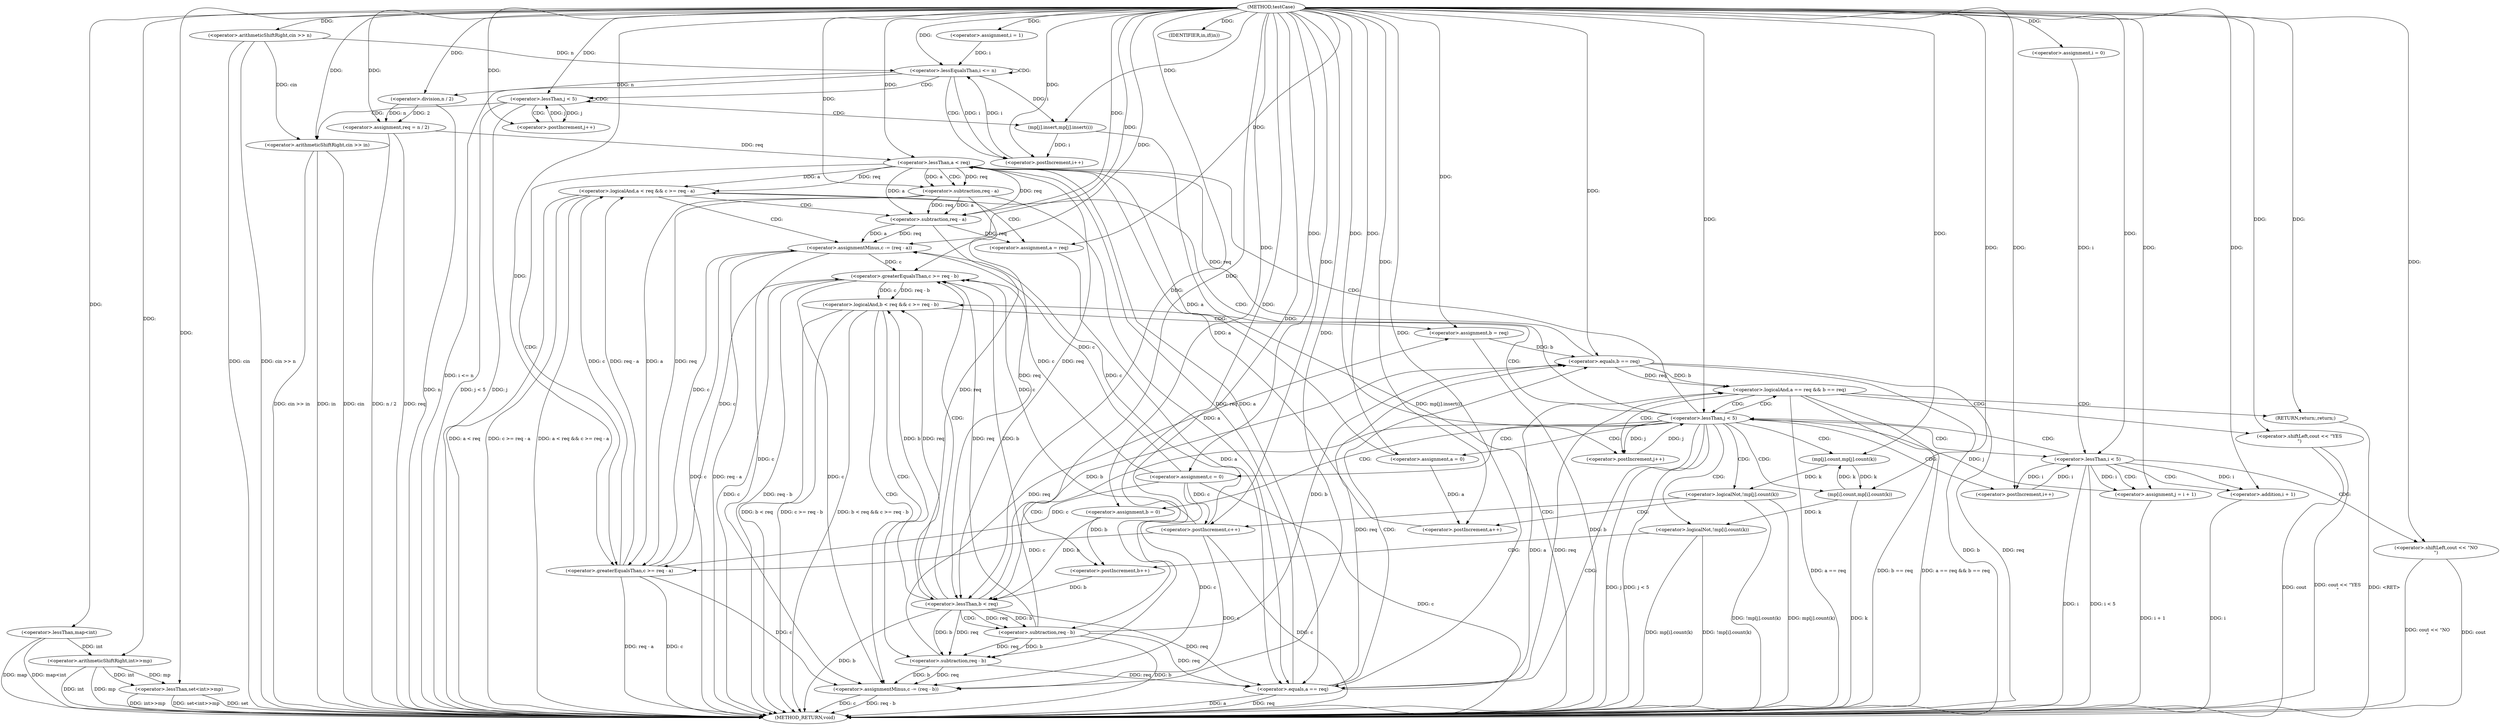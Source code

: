 digraph "testCase" {  
"1000101" [label = "(METHOD,testCase)" ]
"1000262" [label = "(METHOD_RETURN,void)" ]
"1000104" [label = "(<operator>.arithmeticShiftRight,cin >> n)" ]
"1000150" [label = "(<operator>.assignment,req = n / 2)" ]
"1000259" [label = "(<operator>.shiftLeft,cout << \"NO\n\")" ]
"1000108" [label = "(<operator>.lessThan,map<int)" ]
"1000111" [label = "(<operator>.lessThan,set<int>>mp)" ]
"1000118" [label = "(<operator>.assignment,i = 1)" ]
"1000121" [label = "(<operator>.lessEqualsThan,i <= n)" ]
"1000124" [label = "(<operator>.postIncrement,i++)" ]
"1000157" [label = "(<operator>.assignment,i = 0)" ]
"1000160" [label = "(<operator>.lessThan,i < 5)" ]
"1000163" [label = "(<operator>.postIncrement,i++)" ]
"1000152" [label = "(<operator>.division,n / 2)" ]
"1000113" [label = "(<operator>.arithmeticShiftRight,int>>mp)" ]
"1000133" [label = "(<operator>.lessThan,j < 5)" ]
"1000136" [label = "(<operator>.postIncrement,j++)" ]
"1000168" [label = "(<operator>.assignment,j = i + 1)" ]
"1000173" [label = "(<operator>.lessThan,j < 5)" ]
"1000176" [label = "(<operator>.postIncrement,j++)" ]
"1000139" [label = "(<operator>.arithmeticShiftRight,cin >> in)" ]
"1000143" [label = "(IDENTIFIER,in,if(in))" ]
"1000144" [label = "(mp[j].insert,mp[j].insert(i))" ]
"1000170" [label = "(<operator>.addition,i + 1)" ]
"1000180" [label = "(<operator>.assignment,a = 0)" ]
"1000203" [label = "(<operator>.logicalNot,!mp[i].count(k))" ]
"1000206" [label = "(<operator>.postIncrement,b++)" ]
"1000209" [label = "(<operator>.logicalAnd,a < req && c >= req - a)" ]
"1000228" [label = "(<operator>.logicalAnd,b < req && c >= req - b)" ]
"1000247" [label = "(<operator>.logicalAnd,a == req && b == req)" ]
"1000184" [label = "(<operator>.assignment,b = 0)" ]
"1000187" [label = "(<operator>.assignment,c = 0)" ]
"1000193" [label = "(<operator>.logicalNot,!mp[j].count(k))" ]
"1000196" [label = "(<operator>.postIncrement,a++)" ]
"1000219" [label = "(<operator>.assignmentMinus,c -= (req - a))" ]
"1000224" [label = "(<operator>.assignment,a = req)" ]
"1000238" [label = "(<operator>.assignmentMinus,c -= (req - b))" ]
"1000243" [label = "(<operator>.assignment,b = req)" ]
"1000255" [label = "(<operator>.shiftLeft,cout << \"YES\n\")" ]
"1000258" [label = "(RETURN,return;,return;)" ]
"1000199" [label = "(<operator>.postIncrement,c++)" ]
"1000204" [label = "(mp[i].count,mp[i].count(k))" ]
"1000210" [label = "(<operator>.lessThan,a < req)" ]
"1000213" [label = "(<operator>.greaterEqualsThan,c >= req - a)" ]
"1000229" [label = "(<operator>.lessThan,b < req)" ]
"1000232" [label = "(<operator>.greaterEqualsThan,c >= req - b)" ]
"1000248" [label = "(<operator>.equals,a == req)" ]
"1000251" [label = "(<operator>.equals,b == req)" ]
"1000194" [label = "(mp[j].count,mp[j].count(k))" ]
"1000215" [label = "(<operator>.subtraction,req - a)" ]
"1000221" [label = "(<operator>.subtraction,req - a)" ]
"1000234" [label = "(<operator>.subtraction,req - b)" ]
"1000240" [label = "(<operator>.subtraction,req - b)" ]
  "1000258" -> "1000262"  [ label = "DDG: <RET>"] 
  "1000104" -> "1000262"  [ label = "DDG: cin"] 
  "1000104" -> "1000262"  [ label = "DDG: cin >> n"] 
  "1000108" -> "1000262"  [ label = "DDG: map<int"] 
  "1000113" -> "1000262"  [ label = "DDG: int"] 
  "1000111" -> "1000262"  [ label = "DDG: int>>mp"] 
  "1000111" -> "1000262"  [ label = "DDG: set<int>>mp"] 
  "1000121" -> "1000262"  [ label = "DDG: i <= n"] 
  "1000150" -> "1000262"  [ label = "DDG: req"] 
  "1000152" -> "1000262"  [ label = "DDG: n"] 
  "1000150" -> "1000262"  [ label = "DDG: n / 2"] 
  "1000160" -> "1000262"  [ label = "DDG: i"] 
  "1000160" -> "1000262"  [ label = "DDG: i < 5"] 
  "1000259" -> "1000262"  [ label = "DDG: cout"] 
  "1000259" -> "1000262"  [ label = "DDG: cout << \"NO\n\""] 
  "1000170" -> "1000262"  [ label = "DDG: i"] 
  "1000168" -> "1000262"  [ label = "DDG: i + 1"] 
  "1000173" -> "1000262"  [ label = "DDG: j"] 
  "1000173" -> "1000262"  [ label = "DDG: j < 5"] 
  "1000187" -> "1000262"  [ label = "DDG: c"] 
  "1000193" -> "1000262"  [ label = "DDG: mp[j].count(k)"] 
  "1000193" -> "1000262"  [ label = "DDG: !mp[j].count(k)"] 
  "1000199" -> "1000262"  [ label = "DDG: c"] 
  "1000204" -> "1000262"  [ label = "DDG: k"] 
  "1000203" -> "1000262"  [ label = "DDG: mp[i].count(k)"] 
  "1000203" -> "1000262"  [ label = "DDG: !mp[i].count(k)"] 
  "1000209" -> "1000262"  [ label = "DDG: a < req"] 
  "1000213" -> "1000262"  [ label = "DDG: c"] 
  "1000213" -> "1000262"  [ label = "DDG: req - a"] 
  "1000209" -> "1000262"  [ label = "DDG: c >= req - a"] 
  "1000209" -> "1000262"  [ label = "DDG: a < req && c >= req - a"] 
  "1000219" -> "1000262"  [ label = "DDG: c"] 
  "1000219" -> "1000262"  [ label = "DDG: req - a"] 
  "1000229" -> "1000262"  [ label = "DDG: b"] 
  "1000228" -> "1000262"  [ label = "DDG: b < req"] 
  "1000232" -> "1000262"  [ label = "DDG: c"] 
  "1000234" -> "1000262"  [ label = "DDG: b"] 
  "1000232" -> "1000262"  [ label = "DDG: req - b"] 
  "1000228" -> "1000262"  [ label = "DDG: c >= req - b"] 
  "1000228" -> "1000262"  [ label = "DDG: b < req && c >= req - b"] 
  "1000238" -> "1000262"  [ label = "DDG: c"] 
  "1000238" -> "1000262"  [ label = "DDG: req - b"] 
  "1000243" -> "1000262"  [ label = "DDG: b"] 
  "1000248" -> "1000262"  [ label = "DDG: a"] 
  "1000248" -> "1000262"  [ label = "DDG: req"] 
  "1000247" -> "1000262"  [ label = "DDG: a == req"] 
  "1000251" -> "1000262"  [ label = "DDG: b"] 
  "1000251" -> "1000262"  [ label = "DDG: req"] 
  "1000247" -> "1000262"  [ label = "DDG: b == req"] 
  "1000247" -> "1000262"  [ label = "DDG: a == req && b == req"] 
  "1000255" -> "1000262"  [ label = "DDG: cout"] 
  "1000255" -> "1000262"  [ label = "DDG: cout << \"YES\n\""] 
  "1000133" -> "1000262"  [ label = "DDG: j"] 
  "1000133" -> "1000262"  [ label = "DDG: j < 5"] 
  "1000139" -> "1000262"  [ label = "DDG: cin"] 
  "1000139" -> "1000262"  [ label = "DDG: cin >> in"] 
  "1000144" -> "1000262"  [ label = "DDG: mp[j].insert(i)"] 
  "1000111" -> "1000262"  [ label = "DDG: set"] 
  "1000139" -> "1000262"  [ label = "DDG: in"] 
  "1000108" -> "1000262"  [ label = "DDG: map"] 
  "1000113" -> "1000262"  [ label = "DDG: mp"] 
  "1000152" -> "1000150"  [ label = "DDG: 2"] 
  "1000152" -> "1000150"  [ label = "DDG: n"] 
  "1000101" -> "1000104"  [ label = "DDG: "] 
  "1000101" -> "1000118"  [ label = "DDG: "] 
  "1000101" -> "1000150"  [ label = "DDG: "] 
  "1000101" -> "1000157"  [ label = "DDG: "] 
  "1000101" -> "1000259"  [ label = "DDG: "] 
  "1000101" -> "1000108"  [ label = "DDG: "] 
  "1000101" -> "1000111"  [ label = "DDG: "] 
  "1000113" -> "1000111"  [ label = "DDG: mp"] 
  "1000113" -> "1000111"  [ label = "DDG: int"] 
  "1000118" -> "1000121"  [ label = "DDG: i"] 
  "1000124" -> "1000121"  [ label = "DDG: i"] 
  "1000101" -> "1000121"  [ label = "DDG: "] 
  "1000104" -> "1000121"  [ label = "DDG: n"] 
  "1000121" -> "1000124"  [ label = "DDG: i"] 
  "1000144" -> "1000124"  [ label = "DDG: i"] 
  "1000101" -> "1000124"  [ label = "DDG: "] 
  "1000121" -> "1000152"  [ label = "DDG: n"] 
  "1000101" -> "1000152"  [ label = "DDG: "] 
  "1000157" -> "1000160"  [ label = "DDG: i"] 
  "1000163" -> "1000160"  [ label = "DDG: i"] 
  "1000101" -> "1000160"  [ label = "DDG: "] 
  "1000101" -> "1000163"  [ label = "DDG: "] 
  "1000160" -> "1000163"  [ label = "DDG: i"] 
  "1000108" -> "1000113"  [ label = "DDG: int"] 
  "1000101" -> "1000113"  [ label = "DDG: "] 
  "1000160" -> "1000168"  [ label = "DDG: i"] 
  "1000101" -> "1000168"  [ label = "DDG: "] 
  "1000136" -> "1000133"  [ label = "DDG: j"] 
  "1000101" -> "1000133"  [ label = "DDG: "] 
  "1000133" -> "1000136"  [ label = "DDG: j"] 
  "1000101" -> "1000136"  [ label = "DDG: "] 
  "1000168" -> "1000173"  [ label = "DDG: j"] 
  "1000176" -> "1000173"  [ label = "DDG: j"] 
  "1000101" -> "1000173"  [ label = "DDG: "] 
  "1000173" -> "1000176"  [ label = "DDG: j"] 
  "1000101" -> "1000176"  [ label = "DDG: "] 
  "1000104" -> "1000139"  [ label = "DDG: cin"] 
  "1000101" -> "1000139"  [ label = "DDG: "] 
  "1000101" -> "1000143"  [ label = "DDG: "] 
  "1000160" -> "1000170"  [ label = "DDG: i"] 
  "1000101" -> "1000170"  [ label = "DDG: "] 
  "1000101" -> "1000180"  [ label = "DDG: "] 
  "1000121" -> "1000144"  [ label = "DDG: i"] 
  "1000101" -> "1000144"  [ label = "DDG: "] 
  "1000101" -> "1000184"  [ label = "DDG: "] 
  "1000101" -> "1000187"  [ label = "DDG: "] 
  "1000204" -> "1000203"  [ label = "DDG: k"] 
  "1000184" -> "1000206"  [ label = "DDG: b"] 
  "1000101" -> "1000206"  [ label = "DDG: "] 
  "1000210" -> "1000209"  [ label = "DDG: req"] 
  "1000210" -> "1000209"  [ label = "DDG: a"] 
  "1000213" -> "1000209"  [ label = "DDG: req - a"] 
  "1000213" -> "1000209"  [ label = "DDG: c"] 
  "1000221" -> "1000219"  [ label = "DDG: req"] 
  "1000221" -> "1000219"  [ label = "DDG: a"] 
  "1000221" -> "1000224"  [ label = "DDG: req"] 
  "1000101" -> "1000224"  [ label = "DDG: "] 
  "1000229" -> "1000228"  [ label = "DDG: req"] 
  "1000229" -> "1000228"  [ label = "DDG: b"] 
  "1000232" -> "1000228"  [ label = "DDG: req - b"] 
  "1000232" -> "1000228"  [ label = "DDG: c"] 
  "1000240" -> "1000238"  [ label = "DDG: b"] 
  "1000240" -> "1000238"  [ label = "DDG: req"] 
  "1000240" -> "1000243"  [ label = "DDG: req"] 
  "1000101" -> "1000243"  [ label = "DDG: "] 
  "1000248" -> "1000247"  [ label = "DDG: req"] 
  "1000248" -> "1000247"  [ label = "DDG: a"] 
  "1000251" -> "1000247"  [ label = "DDG: req"] 
  "1000251" -> "1000247"  [ label = "DDG: b"] 
  "1000101" -> "1000258"  [ label = "DDG: "] 
  "1000194" -> "1000193"  [ label = "DDG: k"] 
  "1000180" -> "1000196"  [ label = "DDG: a"] 
  "1000101" -> "1000196"  [ label = "DDG: "] 
  "1000194" -> "1000204"  [ label = "DDG: k"] 
  "1000101" -> "1000204"  [ label = "DDG: "] 
  "1000180" -> "1000210"  [ label = "DDG: a"] 
  "1000196" -> "1000210"  [ label = "DDG: a"] 
  "1000101" -> "1000210"  [ label = "DDG: "] 
  "1000150" -> "1000210"  [ label = "DDG: req"] 
  "1000248" -> "1000210"  [ label = "DDG: req"] 
  "1000251" -> "1000210"  [ label = "DDG: req"] 
  "1000187" -> "1000213"  [ label = "DDG: c"] 
  "1000199" -> "1000213"  [ label = "DDG: c"] 
  "1000101" -> "1000213"  [ label = "DDG: "] 
  "1000215" -> "1000213"  [ label = "DDG: req"] 
  "1000215" -> "1000213"  [ label = "DDG: a"] 
  "1000187" -> "1000219"  [ label = "DDG: c"] 
  "1000199" -> "1000219"  [ label = "DDG: c"] 
  "1000213" -> "1000219"  [ label = "DDG: c"] 
  "1000101" -> "1000219"  [ label = "DDG: "] 
  "1000184" -> "1000229"  [ label = "DDG: b"] 
  "1000206" -> "1000229"  [ label = "DDG: b"] 
  "1000101" -> "1000229"  [ label = "DDG: "] 
  "1000210" -> "1000229"  [ label = "DDG: req"] 
  "1000215" -> "1000229"  [ label = "DDG: req"] 
  "1000221" -> "1000229"  [ label = "DDG: req"] 
  "1000187" -> "1000232"  [ label = "DDG: c"] 
  "1000199" -> "1000232"  [ label = "DDG: c"] 
  "1000213" -> "1000232"  [ label = "DDG: c"] 
  "1000219" -> "1000232"  [ label = "DDG: c"] 
  "1000101" -> "1000232"  [ label = "DDG: "] 
  "1000234" -> "1000232"  [ label = "DDG: req"] 
  "1000234" -> "1000232"  [ label = "DDG: b"] 
  "1000187" -> "1000238"  [ label = "DDG: c"] 
  "1000199" -> "1000238"  [ label = "DDG: c"] 
  "1000213" -> "1000238"  [ label = "DDG: c"] 
  "1000219" -> "1000238"  [ label = "DDG: c"] 
  "1000232" -> "1000238"  [ label = "DDG: c"] 
  "1000101" -> "1000238"  [ label = "DDG: "] 
  "1000210" -> "1000248"  [ label = "DDG: a"] 
  "1000215" -> "1000248"  [ label = "DDG: a"] 
  "1000224" -> "1000248"  [ label = "DDG: a"] 
  "1000101" -> "1000248"  [ label = "DDG: "] 
  "1000229" -> "1000248"  [ label = "DDG: req"] 
  "1000234" -> "1000248"  [ label = "DDG: req"] 
  "1000240" -> "1000248"  [ label = "DDG: req"] 
  "1000229" -> "1000251"  [ label = "DDG: b"] 
  "1000234" -> "1000251"  [ label = "DDG: b"] 
  "1000243" -> "1000251"  [ label = "DDG: b"] 
  "1000101" -> "1000251"  [ label = "DDG: "] 
  "1000248" -> "1000251"  [ label = "DDG: req"] 
  "1000101" -> "1000255"  [ label = "DDG: "] 
  "1000204" -> "1000194"  [ label = "DDG: k"] 
  "1000101" -> "1000194"  [ label = "DDG: "] 
  "1000187" -> "1000199"  [ label = "DDG: c"] 
  "1000101" -> "1000199"  [ label = "DDG: "] 
  "1000210" -> "1000215"  [ label = "DDG: req"] 
  "1000101" -> "1000215"  [ label = "DDG: "] 
  "1000210" -> "1000215"  [ label = "DDG: a"] 
  "1000210" -> "1000221"  [ label = "DDG: req"] 
  "1000215" -> "1000221"  [ label = "DDG: req"] 
  "1000101" -> "1000221"  [ label = "DDG: "] 
  "1000210" -> "1000221"  [ label = "DDG: a"] 
  "1000215" -> "1000221"  [ label = "DDG: a"] 
  "1000229" -> "1000234"  [ label = "DDG: req"] 
  "1000101" -> "1000234"  [ label = "DDG: "] 
  "1000229" -> "1000234"  [ label = "DDG: b"] 
  "1000229" -> "1000240"  [ label = "DDG: req"] 
  "1000234" -> "1000240"  [ label = "DDG: req"] 
  "1000101" -> "1000240"  [ label = "DDG: "] 
  "1000229" -> "1000240"  [ label = "DDG: b"] 
  "1000234" -> "1000240"  [ label = "DDG: b"] 
  "1000121" -> "1000133"  [ label = "CDG: "] 
  "1000121" -> "1000121"  [ label = "CDG: "] 
  "1000121" -> "1000124"  [ label = "CDG: "] 
  "1000160" -> "1000259"  [ label = "CDG: "] 
  "1000160" -> "1000168"  [ label = "CDG: "] 
  "1000160" -> "1000173"  [ label = "CDG: "] 
  "1000160" -> "1000170"  [ label = "CDG: "] 
  "1000133" -> "1000139"  [ label = "CDG: "] 
  "1000133" -> "1000133"  [ label = "CDG: "] 
  "1000133" -> "1000136"  [ label = "CDG: "] 
  "1000133" -> "1000144"  [ label = "CDG: "] 
  "1000173" -> "1000180"  [ label = "CDG: "] 
  "1000173" -> "1000204"  [ label = "CDG: "] 
  "1000173" -> "1000210"  [ label = "CDG: "] 
  "1000173" -> "1000248"  [ label = "CDG: "] 
  "1000173" -> "1000160"  [ label = "CDG: "] 
  "1000173" -> "1000194"  [ label = "CDG: "] 
  "1000173" -> "1000187"  [ label = "CDG: "] 
  "1000173" -> "1000247"  [ label = "CDG: "] 
  "1000173" -> "1000229"  [ label = "CDG: "] 
  "1000173" -> "1000163"  [ label = "CDG: "] 
  "1000173" -> "1000203"  [ label = "CDG: "] 
  "1000173" -> "1000193"  [ label = "CDG: "] 
  "1000173" -> "1000184"  [ label = "CDG: "] 
  "1000173" -> "1000209"  [ label = "CDG: "] 
  "1000173" -> "1000228"  [ label = "CDG: "] 
  "1000203" -> "1000206"  [ label = "CDG: "] 
  "1000209" -> "1000221"  [ label = "CDG: "] 
  "1000209" -> "1000219"  [ label = "CDG: "] 
  "1000209" -> "1000224"  [ label = "CDG: "] 
  "1000228" -> "1000238"  [ label = "CDG: "] 
  "1000228" -> "1000243"  [ label = "CDG: "] 
  "1000228" -> "1000240"  [ label = "CDG: "] 
  "1000247" -> "1000258"  [ label = "CDG: "] 
  "1000247" -> "1000255"  [ label = "CDG: "] 
  "1000247" -> "1000176"  [ label = "CDG: "] 
  "1000247" -> "1000173"  [ label = "CDG: "] 
  "1000193" -> "1000199"  [ label = "CDG: "] 
  "1000193" -> "1000196"  [ label = "CDG: "] 
  "1000210" -> "1000213"  [ label = "CDG: "] 
  "1000210" -> "1000215"  [ label = "CDG: "] 
  "1000229" -> "1000232"  [ label = "CDG: "] 
  "1000229" -> "1000234"  [ label = "CDG: "] 
  "1000248" -> "1000251"  [ label = "CDG: "] 
}
